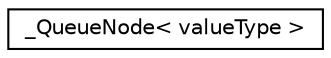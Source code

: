 digraph "Graphical Class Hierarchy"
{
 // LATEX_PDF_SIZE
  edge [fontname="Helvetica",fontsize="10",labelfontname="Helvetica",labelfontsize="10"];
  node [fontname="Helvetica",fontsize="10",shape=record];
  rankdir="LR";
  Node0 [label="_QueueNode\< valueType \>",height=0.2,width=0.4,color="black", fillcolor="white", style="filled",URL="$struct___queue_node.html",tooltip=" "];
}
